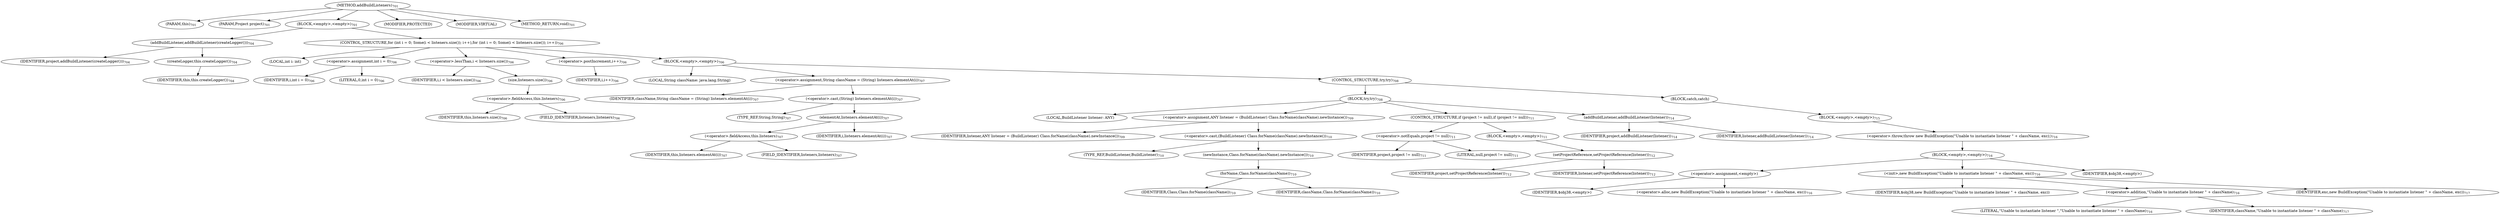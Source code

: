 digraph "addBuildListeners" {  
"1724" [label = <(METHOD,addBuildListeners)<SUB>701</SUB>> ]
"38" [label = <(PARAM,this)<SUB>701</SUB>> ]
"1725" [label = <(PARAM,Project project)<SUB>701</SUB>> ]
"1726" [label = <(BLOCK,&lt;empty&gt;,&lt;empty&gt;)<SUB>701</SUB>> ]
"1727" [label = <(addBuildListener,addBuildListener(createLogger()))<SUB>704</SUB>> ]
"1728" [label = <(IDENTIFIER,project,addBuildListener(createLogger()))<SUB>704</SUB>> ]
"1729" [label = <(createLogger,this.createLogger())<SUB>704</SUB>> ]
"37" [label = <(IDENTIFIER,this,this.createLogger())<SUB>704</SUB>> ]
"1730" [label = <(CONTROL_STRUCTURE,for (int i = 0; Some(i &lt; listeners.size()); i++),for (int i = 0; Some(i &lt; listeners.size()); i++))<SUB>706</SUB>> ]
"1731" [label = <(LOCAL,int i: int)> ]
"1732" [label = <(&lt;operator&gt;.assignment,int i = 0)<SUB>706</SUB>> ]
"1733" [label = <(IDENTIFIER,i,int i = 0)<SUB>706</SUB>> ]
"1734" [label = <(LITERAL,0,int i = 0)<SUB>706</SUB>> ]
"1735" [label = <(&lt;operator&gt;.lessThan,i &lt; listeners.size())<SUB>706</SUB>> ]
"1736" [label = <(IDENTIFIER,i,i &lt; listeners.size())<SUB>706</SUB>> ]
"1737" [label = <(size,listeners.size())<SUB>706</SUB>> ]
"1738" [label = <(&lt;operator&gt;.fieldAccess,this.listeners)<SUB>706</SUB>> ]
"1739" [label = <(IDENTIFIER,this,listeners.size())<SUB>706</SUB>> ]
"1740" [label = <(FIELD_IDENTIFIER,listeners,listeners)<SUB>706</SUB>> ]
"1741" [label = <(&lt;operator&gt;.postIncrement,i++)<SUB>706</SUB>> ]
"1742" [label = <(IDENTIFIER,i,i++)<SUB>706</SUB>> ]
"1743" [label = <(BLOCK,&lt;empty&gt;,&lt;empty&gt;)<SUB>706</SUB>> ]
"1744" [label = <(LOCAL,String className: java.lang.String)> ]
"1745" [label = <(&lt;operator&gt;.assignment,String className = (String) listeners.elementAt(i))<SUB>707</SUB>> ]
"1746" [label = <(IDENTIFIER,className,String className = (String) listeners.elementAt(i))<SUB>707</SUB>> ]
"1747" [label = <(&lt;operator&gt;.cast,(String) listeners.elementAt(i))<SUB>707</SUB>> ]
"1748" [label = <(TYPE_REF,String,String)<SUB>707</SUB>> ]
"1749" [label = <(elementAt,listeners.elementAt(i))<SUB>707</SUB>> ]
"1750" [label = <(&lt;operator&gt;.fieldAccess,this.listeners)<SUB>707</SUB>> ]
"1751" [label = <(IDENTIFIER,this,listeners.elementAt(i))<SUB>707</SUB>> ]
"1752" [label = <(FIELD_IDENTIFIER,listeners,listeners)<SUB>707</SUB>> ]
"1753" [label = <(IDENTIFIER,i,listeners.elementAt(i))<SUB>707</SUB>> ]
"1754" [label = <(CONTROL_STRUCTURE,try,try)<SUB>708</SUB>> ]
"1755" [label = <(BLOCK,try,try)<SUB>708</SUB>> ]
"1756" [label = <(LOCAL,BuildListener listener: ANY)> ]
"1757" [label = <(&lt;operator&gt;.assignment,ANY listener = (BuildListener) Class.forName(className).newInstance())<SUB>709</SUB>> ]
"1758" [label = <(IDENTIFIER,listener,ANY listener = (BuildListener) Class.forName(className).newInstance())<SUB>709</SUB>> ]
"1759" [label = <(&lt;operator&gt;.cast,(BuildListener) Class.forName(className).newInstance())<SUB>710</SUB>> ]
"1760" [label = <(TYPE_REF,BuildListener,BuildListener)<SUB>710</SUB>> ]
"1761" [label = <(newInstance,Class.forName(className).newInstance())<SUB>710</SUB>> ]
"1762" [label = <(forName,Class.forName(className))<SUB>710</SUB>> ]
"1763" [label = <(IDENTIFIER,Class,Class.forName(className))<SUB>710</SUB>> ]
"1764" [label = <(IDENTIFIER,className,Class.forName(className))<SUB>710</SUB>> ]
"1765" [label = <(CONTROL_STRUCTURE,if (project != null),if (project != null))<SUB>711</SUB>> ]
"1766" [label = <(&lt;operator&gt;.notEquals,project != null)<SUB>711</SUB>> ]
"1767" [label = <(IDENTIFIER,project,project != null)<SUB>711</SUB>> ]
"1768" [label = <(LITERAL,null,project != null)<SUB>711</SUB>> ]
"1769" [label = <(BLOCK,&lt;empty&gt;,&lt;empty&gt;)<SUB>711</SUB>> ]
"1770" [label = <(setProjectReference,setProjectReference(listener))<SUB>712</SUB>> ]
"1771" [label = <(IDENTIFIER,project,setProjectReference(listener))<SUB>712</SUB>> ]
"1772" [label = <(IDENTIFIER,listener,setProjectReference(listener))<SUB>712</SUB>> ]
"1773" [label = <(addBuildListener,addBuildListener(listener))<SUB>714</SUB>> ]
"1774" [label = <(IDENTIFIER,project,addBuildListener(listener))<SUB>714</SUB>> ]
"1775" [label = <(IDENTIFIER,listener,addBuildListener(listener))<SUB>714</SUB>> ]
"1776" [label = <(BLOCK,catch,catch)> ]
"1777" [label = <(BLOCK,&lt;empty&gt;,&lt;empty&gt;)<SUB>715</SUB>> ]
"1778" [label = <(&lt;operator&gt;.throw,throw new BuildException(&quot;Unable to instantiate listener &quot; + className, exc);)<SUB>716</SUB>> ]
"1779" [label = <(BLOCK,&lt;empty&gt;,&lt;empty&gt;)<SUB>716</SUB>> ]
"1780" [label = <(&lt;operator&gt;.assignment,&lt;empty&gt;)> ]
"1781" [label = <(IDENTIFIER,$obj38,&lt;empty&gt;)> ]
"1782" [label = <(&lt;operator&gt;.alloc,new BuildException(&quot;Unable to instantiate listener &quot; + className, exc))<SUB>716</SUB>> ]
"1783" [label = <(&lt;init&gt;,new BuildException(&quot;Unable to instantiate listener &quot; + className, exc))<SUB>716</SUB>> ]
"1784" [label = <(IDENTIFIER,$obj38,new BuildException(&quot;Unable to instantiate listener &quot; + className, exc))> ]
"1785" [label = <(&lt;operator&gt;.addition,&quot;Unable to instantiate listener &quot; + className)<SUB>716</SUB>> ]
"1786" [label = <(LITERAL,&quot;Unable to instantiate listener &quot;,&quot;Unable to instantiate listener &quot; + className)<SUB>716</SUB>> ]
"1787" [label = <(IDENTIFIER,className,&quot;Unable to instantiate listener &quot; + className)<SUB>717</SUB>> ]
"1788" [label = <(IDENTIFIER,exc,new BuildException(&quot;Unable to instantiate listener &quot; + className, exc))<SUB>717</SUB>> ]
"1789" [label = <(IDENTIFIER,$obj38,&lt;empty&gt;)> ]
"1790" [label = <(MODIFIER,PROTECTED)> ]
"1791" [label = <(MODIFIER,VIRTUAL)> ]
"1792" [label = <(METHOD_RETURN,void)<SUB>701</SUB>> ]
  "1724" -> "38" 
  "1724" -> "1725" 
  "1724" -> "1726" 
  "1724" -> "1790" 
  "1724" -> "1791" 
  "1724" -> "1792" 
  "1726" -> "1727" 
  "1726" -> "1730" 
  "1727" -> "1728" 
  "1727" -> "1729" 
  "1729" -> "37" 
  "1730" -> "1731" 
  "1730" -> "1732" 
  "1730" -> "1735" 
  "1730" -> "1741" 
  "1730" -> "1743" 
  "1732" -> "1733" 
  "1732" -> "1734" 
  "1735" -> "1736" 
  "1735" -> "1737" 
  "1737" -> "1738" 
  "1738" -> "1739" 
  "1738" -> "1740" 
  "1741" -> "1742" 
  "1743" -> "1744" 
  "1743" -> "1745" 
  "1743" -> "1754" 
  "1745" -> "1746" 
  "1745" -> "1747" 
  "1747" -> "1748" 
  "1747" -> "1749" 
  "1749" -> "1750" 
  "1749" -> "1753" 
  "1750" -> "1751" 
  "1750" -> "1752" 
  "1754" -> "1755" 
  "1754" -> "1776" 
  "1755" -> "1756" 
  "1755" -> "1757" 
  "1755" -> "1765" 
  "1755" -> "1773" 
  "1757" -> "1758" 
  "1757" -> "1759" 
  "1759" -> "1760" 
  "1759" -> "1761" 
  "1761" -> "1762" 
  "1762" -> "1763" 
  "1762" -> "1764" 
  "1765" -> "1766" 
  "1765" -> "1769" 
  "1766" -> "1767" 
  "1766" -> "1768" 
  "1769" -> "1770" 
  "1770" -> "1771" 
  "1770" -> "1772" 
  "1773" -> "1774" 
  "1773" -> "1775" 
  "1776" -> "1777" 
  "1777" -> "1778" 
  "1778" -> "1779" 
  "1779" -> "1780" 
  "1779" -> "1783" 
  "1779" -> "1789" 
  "1780" -> "1781" 
  "1780" -> "1782" 
  "1783" -> "1784" 
  "1783" -> "1785" 
  "1783" -> "1788" 
  "1785" -> "1786" 
  "1785" -> "1787" 
}
